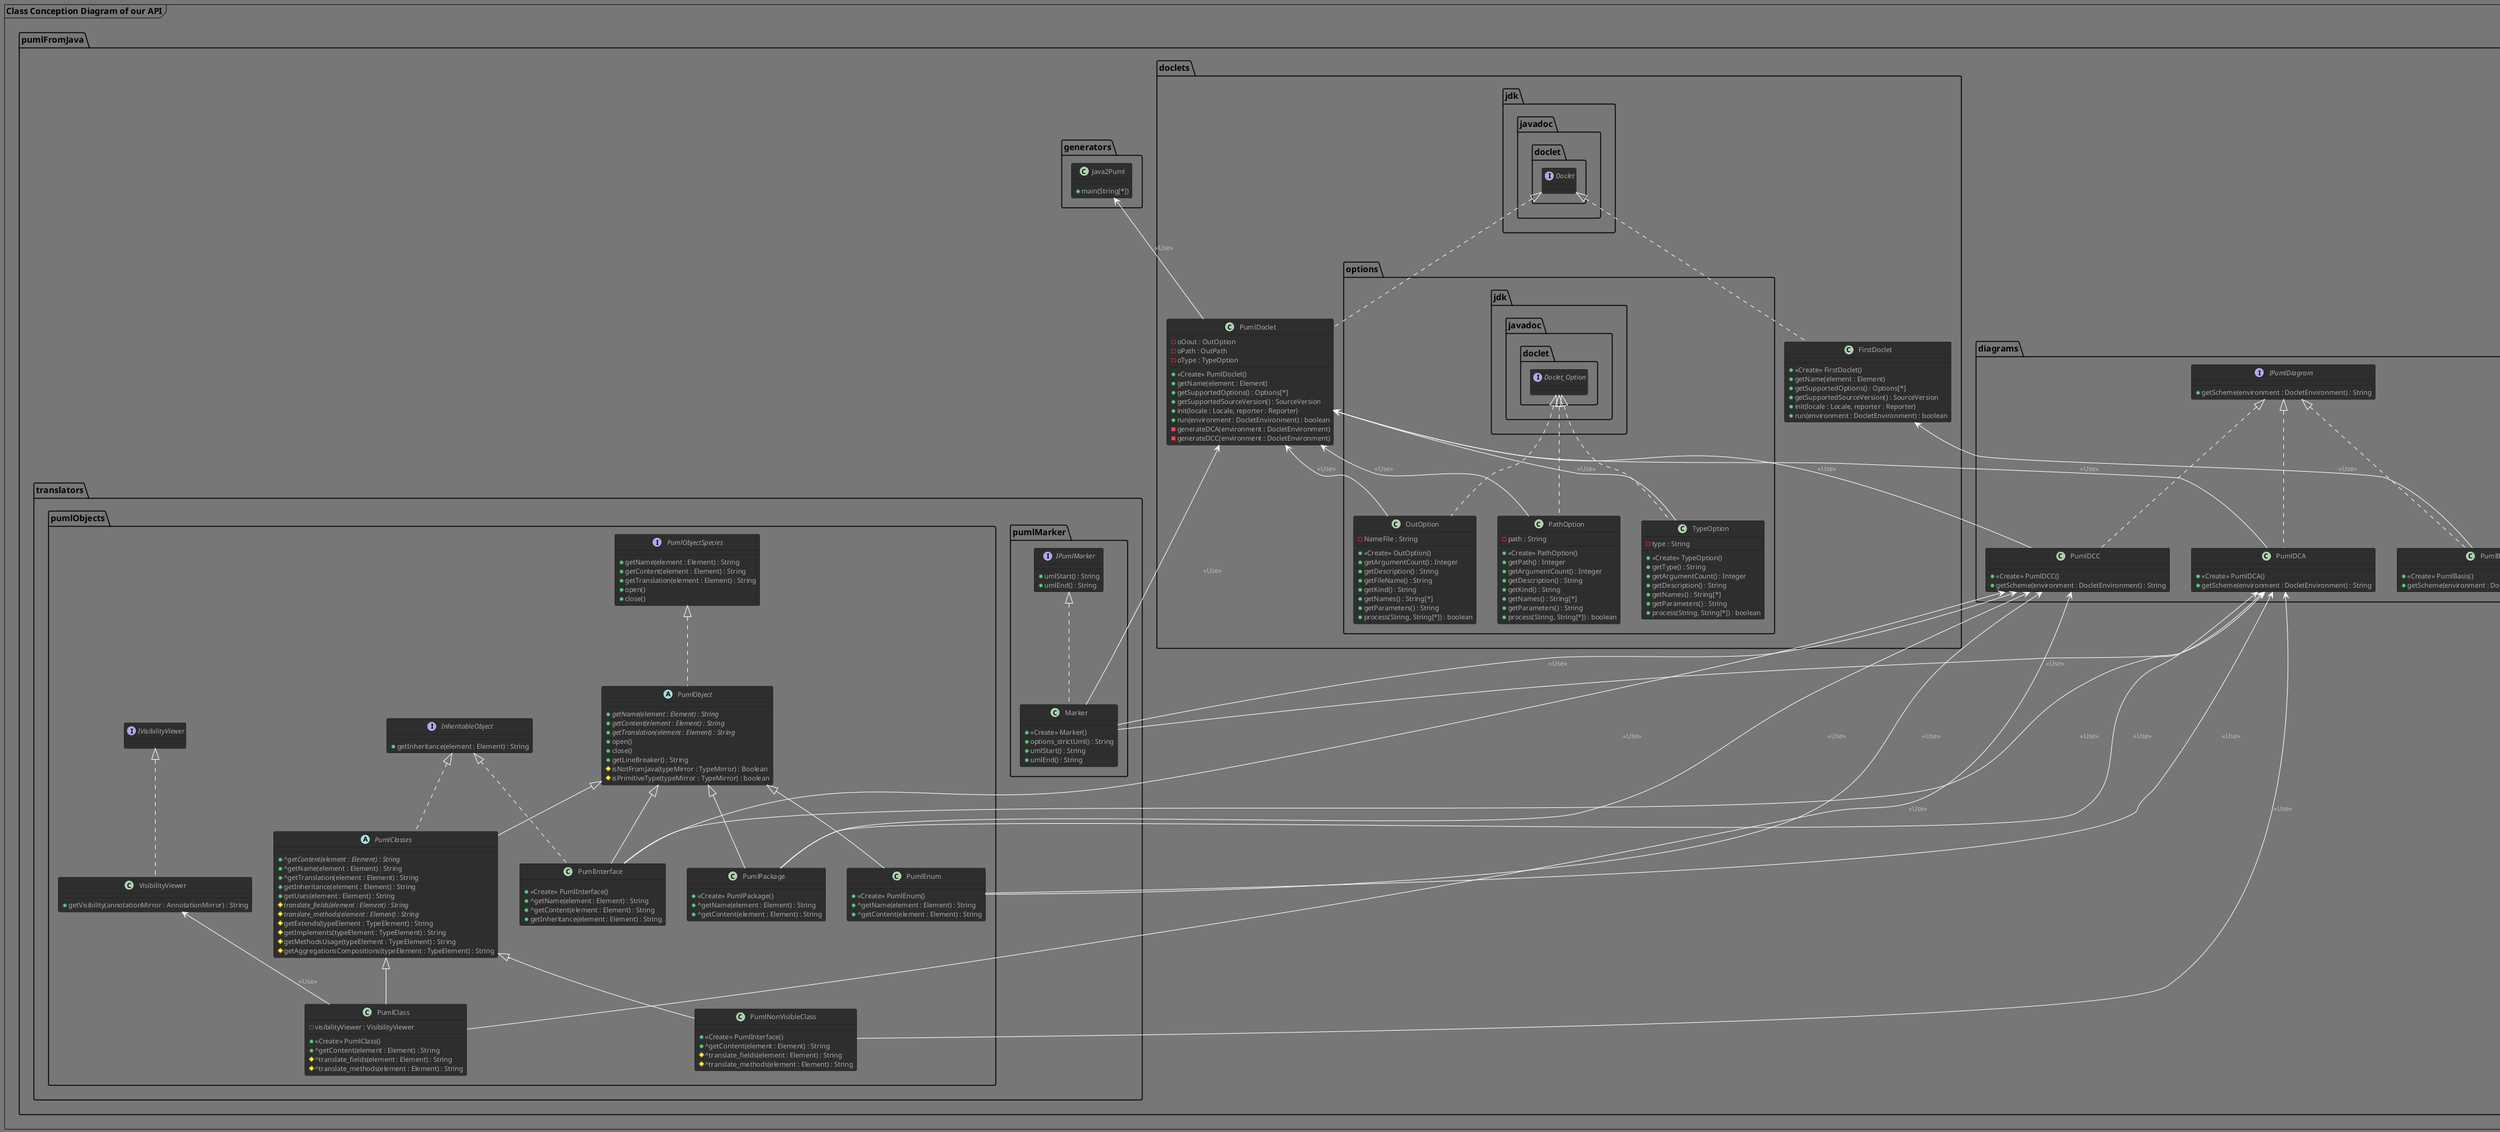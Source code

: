 @startuml
!theme reddress-darkgreen

frame "Class Conception Diagram of our API"{

package pumlFromJava {


    package diagrams {

        interface IPumlDiagram {
            + getScheme(environment : DocletEnvironment) : String
        }

        class PumlBasis implements IPumlDiagram { /' week 1 '/
            + <<Create>> PumlBasis()
            + getScheme(environment : DocletEnvironment) : String
        }

        class PumlDCA implements IPumlDiagram {
            + <<Create>> PumlDCA()
            + getScheme(environment : DocletEnvironment) : String
        }

        class PumlDCC implements IPumlDiagram {
            + <<Create>> PumlDCC()
            + getScheme(environment : DocletEnvironment) : String
        }
    }


    package doclets {

        package options {

            class OutOption implements jdk.javadoc.doclet.Doclet_Option {
                - NameFile : String
                + <<Create>> OutOption()
                + getArgumentCount() : Integer
                + getDescription() : String
                + getFileName() : String
                + getKind() : String
                + getNames() : String[*]
                + getParameters() : String
                + process(String, String[*]) : boolean
            }

            class PathOption implements jdk.javadoc.doclet.Doclet_Option {
                - path : String
                + <<Create>> PathOption()
                + getPath() : Integer
                + getArgumentCount() : Integer
                + getDescription() : String
                + getKind() : String
                + getNames() : String[*]
                + getParameters() : String
                + process(String, String[*]) : boolean
            }

            class TypeOption implements jdk.javadoc.doclet.Doclet_Option {
                - type : String
                + <<Create>> TypeOption()
                + getType() : String
                + getArgumentCount() : Integer
                + getDescription() : String
                + getNames() : String[*]
                + getParameters() : String
                + process(String, String[*]) : boolean
            }
        }

        class FirstDoclet implements jdk.javadoc.doclet.Doclet {
            + <<Create>> FirstDoclet()
            + getName(element : Element)
            + getSupportedOptions() : Options[*]
            + getSupportedSourceVersion() : SourceVersion
            + init(locale : Locale, reporter : Reporter)
            + run(environment : DocletEnvironment) : boolean
        }

        class PumlDoclet implements jdk.javadoc.doclet.Doclet {
           - oOout : OutOption
           - oPath : OutPath
           - oType : TypeOption
           + <<Create>> PumlDoclet()
           + getName(element : Element)
           + getSupportedOptions() : Options[*]
           + getSupportedSourceVersion() : SourceVersion
           + init(locale : Locale, reporter : Reporter)
           + run(environment : DocletEnvironment) : boolean
           - generateDCA(environment : DocletEnvironment)
           - generateDCC(environment : DocletEnvironment)
        }
    }


    package generators {
            class Java2Puml {
                + main(String[*])
            }
    }


    package translators {

        package pumlMarker {

            interface IPumlMarker{
               +umlStart() : String
               +umlEnd() : String
            }

            class Marker implements IPumlMarker {
                + <<Create>> Marker()
                + options_strictUml() : String
                + umlStart() : String
                + umlEnd() : String
            }
        }


        package pumlObjects {

            interface PumlObjectSpecies{
                + getName(element : Element) : String
                + getContent(element : Element) : String
                + getTranslation(element : Element) : String
                + open()
                + close()
            }

            interface InheritableObject{
                + getInheritance(element : Element) : String
            }

            abstract PumlObject implements PumlObjectSpecies{
                + {abstract} getName(element : Element) : String
                + {abstract} getContent(element : Element) : String
                + {abstract} getTranslation(element : Element) : String
                + open()
                + close()
                + getLineBreaker() : String
                # isNotFromJava(typeMirror : TypeMirror) : Boolean
                # isPrimitiveType(typeMirror : TypeMirror) : boolean
            }

            abstract PumlClasses extends PumlObject implements InheritableObject {
                 + {abstract} ^getContent(element : Element) : String
                 + ^getName(element : Element) : String
                 + ^getTranslation(element : Element) : String
                 + getInheritance(element : Element) : String
                 + getUses(element : Element) : String
                 # {abstract} translate_fields(element : Element) : String
                 # {abstract} translate_methods(element : Element) : String
                 # getExtends(typeElement : TypeElement) : String
                 # getImplements(typeElement : TypeElement) : String
                 # getMethodsUsage(typeElement : TypeElement) : String
                 # getAggregationsCompositions(typeElement : TypeElement) : String
            }

            class PumlClass extends PumlClasses {
                - visibilityViewer : VisibilityViewer
                + <<Create>> PumlClass()
                + ^getContent(element : Element) : String
                # ^translate_fields(element : Element) : String
                # ^translate_methods(element : Element) : String
            }

             class PumlNonVisibleClass extends PumlClasses{
                + <<Create>> PumlInterface()
                + ^getContent(element : Element) : String
                # ^translate_fields(element : Element) : String
                # ^translate_methods(element : Element) : String
            }

            class PumlEnum extends PumlObject {
                + <<Create>> PumlEnum()
                + ^getName(element : Element) : String
                + ^getContent(element : Element) : String
            }

            class PumlInterface extends PumlObject implements InheritableObject {
                 + <<Create>> PumlInterface()
                 + ^getName(element : Element) : String
                 + ^getContent(element : Element) : String
                 + getInheritance(element : Element) : String
            }

            class PumlPackage extends PumlObject {
                + <<Create>> PumlPackage()
                + ^getName(element : Element) : String
                + ^getContent(element : Element) : String
            }

            class VisibilityViewer implements IVisibilityViewer {
                + getVisibility(annotationMirror : AnnotationMirror) : String
            }
        }
    }


    package writers {

        interface WriterSpecies{
            + open()
            + write(text : String)
            + close()
        }

        class Writer implements WriterSpecies{
            - filepath : String
            - pw : PrintWriter
            + <<Create>> Writer(filename : String)
            + <<Create>> Writer(filepath : String, filename : String)
            + open()
            + write(text : String)
            + close()
            - createFile()
            - createDirectoriesPath()
            - links()
        }
    }
}

FirstDoclet <-d- PumlBasis : <<Use>>
PumlDoclet <-d- PumlDCA : <<Use>>
PumlDoclet <-d- PumlDCC : <<Use>>
PumlDoclet <-d- PathOption : <<Use>>
PumlDoclet <-d- TypeOption : <<Use>>
PumlDoclet <-d- OutOption : <<Use>>
PumlDoclet <-d- Marker : <<Use>>
Java2Puml <-d- PumlDoclet : <<Use>>
PumlDCA <-d- Marker : <<Use>>
PumlDCA <-d- PumlPackage : <<Use>>
PumlDCA <-d- PumlInterface : <<Use>>
PumlDCA <-d- PumlEnum : <<Use>>
PumlDCA <-d- PumlNonVisibleClass : <<Use>>
PumlDCC <-d- Marker : <<Use>>
PumlDCC <-d- PumlPackage : <<Use>>
PumlDCC <-d- PumlInterface : <<Use>>
PumlDCC <-d- PumlEnum : <<Use>>
PumlDCC <-d- PumlClass : <<Use>>
VisibilityViewer <-d- PumlClass : <<Use>>
Writer <-d- java.io.PrintWriter : <<Use>>


@enduml

